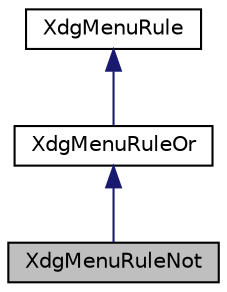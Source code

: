 digraph G
{
  edge [fontname="Helvetica",fontsize="10",labelfontname="Helvetica",labelfontsize="10"];
  node [fontname="Helvetica",fontsize="10",shape=record];
  Node1 [label="XdgMenuRuleNot",height=0.2,width=0.4,color="black", fillcolor="grey75", style="filled" fontcolor="black"];
  Node2 -> Node1 [dir=back,color="midnightblue",fontsize="10",style="solid",fontname="Helvetica"];
  Node2 [label="XdgMenuRuleOr",height=0.2,width=0.4,color="black", fillcolor="white", style="filled",URL="$classXdgMenuRuleOr.html"];
  Node3 -> Node2 [dir=back,color="midnightblue",fontsize="10",style="solid",fontname="Helvetica"];
  Node3 [label="XdgMenuRule",height=0.2,width=0.4,color="black", fillcolor="white", style="filled",URL="$classXdgMenuRule.html"];
}
